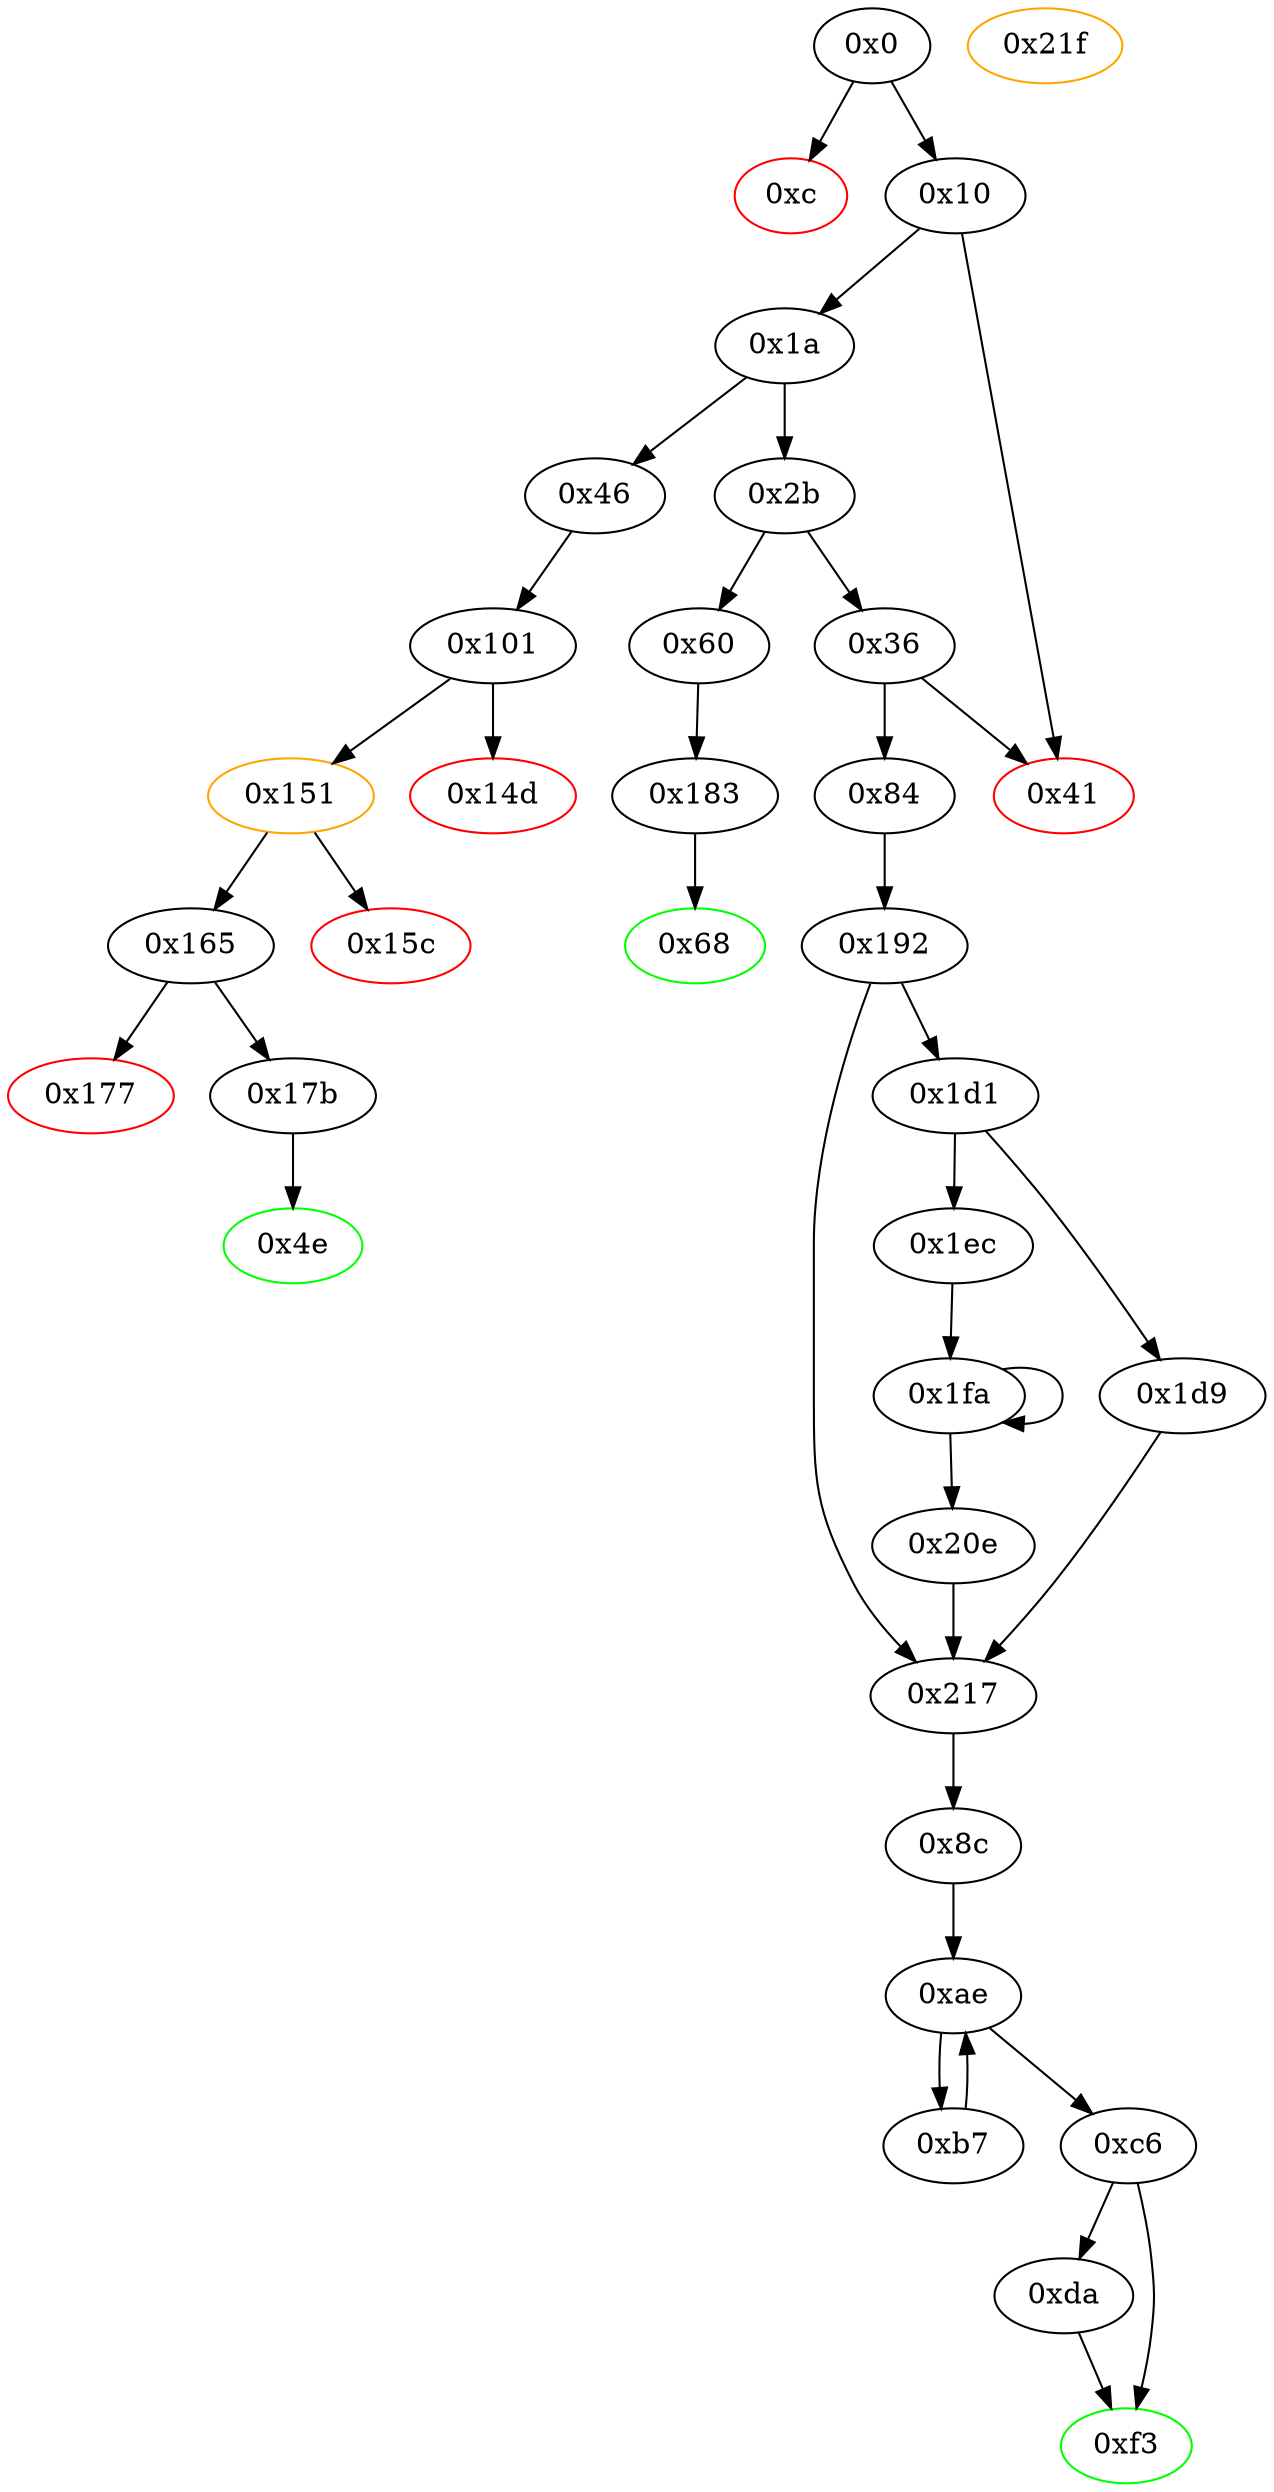 digraph "" {
"0x192" [fillcolor=white, id="0x192", style=filled, tooltip="Block 0x192\n[0x192:0x1d0]\n---\nPredecessors: [0x84]\nSuccessors: [0x1d1, 0x217]\n---\n0x192 JUMPDEST\n0x193 PUSH1 0x1\n0x195 DUP1\n0x196 SLOAD\n0x197 PUSH1 0x40\n0x199 DUP1\n0x19a MLOAD\n0x19b PUSH1 0x20\n0x19d PUSH1 0x2\n0x19f DUP5\n0x1a0 DUP7\n0x1a1 AND\n0x1a2 ISZERO\n0x1a3 PUSH2 0x100\n0x1a6 MUL\n0x1a7 PUSH1 0x0\n0x1a9 NOT\n0x1aa ADD\n0x1ab SWAP1\n0x1ac SWAP5\n0x1ad AND\n0x1ae SWAP4\n0x1af SWAP1\n0x1b0 SWAP4\n0x1b1 DIV\n0x1b2 PUSH1 0x1f\n0x1b4 DUP2\n0x1b5 ADD\n0x1b6 DUP5\n0x1b7 SWAP1\n0x1b8 DIV\n0x1b9 DUP5\n0x1ba MUL\n0x1bb DUP3\n0x1bc ADD\n0x1bd DUP5\n0x1be ADD\n0x1bf SWAP1\n0x1c0 SWAP3\n0x1c1 MSTORE\n0x1c2 DUP2\n0x1c3 DUP2\n0x1c4 MSTORE\n0x1c5 SWAP3\n0x1c6 SWAP2\n0x1c7 DUP4\n0x1c8 ADD\n0x1c9 DUP3\n0x1ca DUP3\n0x1cb DUP1\n0x1cc ISZERO\n0x1cd PUSH2 0x217\n0x1d0 JUMPI\n---\n0x192: JUMPDEST \n0x193: V142 = 0x1\n0x196: V143 = S[0x1]\n0x197: V144 = 0x40\n0x19a: V145 = M[0x40]\n0x19b: V146 = 0x20\n0x19d: V147 = 0x2\n0x1a1: V148 = AND 0x1 V143\n0x1a2: V149 = ISZERO V148\n0x1a3: V150 = 0x100\n0x1a6: V151 = MUL 0x100 V149\n0x1a7: V152 = 0x0\n0x1a9: V153 = NOT 0x0\n0x1aa: V154 = ADD 0xffffffffffffffffffffffffffffffffffffffffffffffffffffffffffffffff V151\n0x1ad: V155 = AND V143 V154\n0x1b1: V156 = DIV V155 0x2\n0x1b2: V157 = 0x1f\n0x1b5: V158 = ADD V156 0x1f\n0x1b8: V159 = DIV V158 0x20\n0x1ba: V160 = MUL 0x20 V159\n0x1bc: V161 = ADD V145 V160\n0x1be: V162 = ADD 0x20 V161\n0x1c1: M[0x40] = V162\n0x1c4: M[V145] = V156\n0x1c8: V163 = ADD V145 0x20\n0x1cc: V164 = ISZERO V156\n0x1cd: V165 = 0x217\n0x1d0: JUMPI 0x217 V164\n---\nEntry stack: [V13, 0x8c]\nStack pops: 0\nStack additions: [V145, 0x1, V156, V163, 0x1, V156]\nExit stack: [V13, 0x8c, V145, 0x1, V156, V163, 0x1, V156]\n\nDef sites:\nV13: {0x1a.0x1f}\n0x8c: {0x84.0x85}\n"];
"0xae" [fillcolor=white, id="0xae", style=filled, tooltip="Block 0xae\n[0xae:0xb6]\n---\nPredecessors: [0x8c, 0xb7]\nSuccessors: [0xb7, 0xc6]\n---\n0xae JUMPDEST\n0xaf DUP4\n0xb0 DUP2\n0xb1 LT\n0xb2 ISZERO\n0xb3 PUSH2 0xc6\n0xb6 JUMPI\n---\n0xae: JUMPDEST \n0xb1: V57 = LT S0 V53\n0xb2: V58 = ISZERO V57\n0xb3: V59 = 0xc6\n0xb6: JUMPI 0xc6 V58\n---\nEntry stack: [V13, 0x8c, V145, V49, V49, V54, V55, V53, V53, V54, V55, S0]\nStack pops: 4\nStack additions: [S3, S2, S1, S0]\nExit stack: [V13, 0x8c, V145, V49, V49, V54, V55, V53, V53, V54, V55, S0]\n\nDef sites:\nV13: {0x1a.0x1f}\n0x8c: {0x84.0x85}\nV145: {0x192.0x19a}\nV49: {0x8c.0x90}\nV49: {0x8c.0x90}\nV54: {0x8c.0xa4}\nV55: {0x8c.0xa7}\nV53: {0x8c.0x9d}\nV53: {0x8c.0x9d}\nV54: {0x8c.0xa4}\nV55: {0x8c.0xa7}\nS0: {0x8c.0xac, 0xb7.0xc1}\n"];
"0xb7" [fillcolor=white, id="0xb7", style=filled, tooltip="Block 0xb7\n[0xb7:0xc5]\n---\nPredecessors: [0xae]\nSuccessors: [0xae]\n---\n0xb7 DUP2\n0xb8 DUP2\n0xb9 ADD\n0xba MLOAD\n0xbb DUP4\n0xbc DUP3\n0xbd ADD\n0xbe MSTORE\n0xbf PUSH1 0x20\n0xc1 ADD\n0xc2 PUSH2 0xae\n0xc5 JUMP\n---\n0xb9: V60 = ADD S0 V55\n0xba: V61 = M[V60]\n0xbd: V62 = ADD S0 V54\n0xbe: M[V62] = V61\n0xbf: V63 = 0x20\n0xc1: V64 = ADD 0x20 S0\n0xc2: V65 = 0xae\n0xc5: JUMP 0xae\n---\nEntry stack: [V13, 0x8c, V145, V49, V49, V54, V55, V53, V53, V54, V55, S0]\nStack pops: 3\nStack additions: [S2, S1, V64]\nExit stack: [V13, 0x8c, V145, V49, V49, V54, V55, V53, V53, V54, V55, V64]\n\nDef sites:\nV13: {0x1a.0x1f}\n0x8c: {0x84.0x85}\nV145: {0x192.0x19a}\nV49: {0x8c.0x90}\nV49: {0x8c.0x90}\nV54: {0x8c.0xa4}\nV55: {0x8c.0xa7}\nV53: {0x8c.0x9d}\nV53: {0x8c.0x9d}\nV54: {0x8c.0xa4}\nV55: {0x8c.0xa7}\nS0: {0x8c.0xac, 0xb7.0xc1}\n"];
"0x1ec" [fillcolor=white, id="0x1ec", style=filled, tooltip="Block 0x1ec\n[0x1ec:0x1f9]\n---\nPredecessors: [0x1d1]\nSuccessors: [0x1fa]\n---\n0x1ec JUMPDEST\n0x1ed DUP3\n0x1ee ADD\n0x1ef SWAP2\n0x1f0 SWAP1\n0x1f1 PUSH1 0x0\n0x1f3 MSTORE\n0x1f4 PUSH1 0x20\n0x1f6 PUSH1 0x0\n0x1f8 SHA3\n0x1f9 SWAP1\n---\n0x1ec: JUMPDEST \n0x1ee: V176 = ADD V163 V156\n0x1f1: V177 = 0x0\n0x1f3: M[0x0] = 0x1\n0x1f4: V178 = 0x20\n0x1f6: V179 = 0x0\n0x1f8: V180 = SHA3 0x0 0x20\n---\nEntry stack: [V13, 0x8c, V145, 0x1, V156, V163, 0x1, V156]\nStack pops: 3\nStack additions: [V176, V180, S2]\nExit stack: [V13, 0x8c, V145, 0x1, V156, V176, V180, V163]\n\nDef sites:\nV13: {0x1a.0x1f}\n0x8c: {0x84.0x85}\nV145: {0x192.0x19a}\n0x1: {0x192.0x193}\nV156: {0x192.0x1b1}\nV163: {0x192.0x1c8}\n0x1: {0x192.0x193}\nV156: {0x192.0x1b1}\n"];
"0x177" [color=red, fillcolor=white, id="0x177", style=filled, tooltip="Block 0x177\n[0x177:0x17a]\n---\nPredecessors: [0x165]\nSuccessors: []\n---\n0x177 PUSH1 0x0\n0x179 DUP1\n0x17a REVERT\n---\n0x177: V132 = 0x0\n0x17a: REVERT 0x0 0x0\n---\nEntry stack: [V13, 0x4e, 0x0, V104, V126, V127]\nStack pops: 0\nStack additions: []\nExit stack: [V13, 0x4e, 0x0, V104, V126, V127]\n\nDef sites:\nV13: {0x1a.0x1f}\n0x4e: {0x46.0x47}\n0x0: {0x101.0x102}\nV104: {0x101.0x129}\nV126: {0x165.0x16c}\nV127: {0x165.0x16d}\n"];
"0x84" [fillcolor=white, id="0x84", style=filled, tooltip="Block 0x84\n[0x84:0x8b]\n---\nPredecessors: [0x36]\nSuccessors: [0x192]\n---\n0x84 JUMPDEST\n0x85 PUSH2 0x8c\n0x88 PUSH2 0x192\n0x8b JUMP\n---\n0x84: JUMPDEST \n0x85: V46 = 0x8c\n0x88: V47 = 0x192\n0x8b: JUMP 0x192\n---\nEntry stack: [V13]\nStack pops: 0\nStack additions: [0x8c]\nExit stack: [V13, 0x8c]\n\nDef sites:\nV13: {0x1a.0x1f}\n"];
"0x60" [fillcolor=white, id="0x60", style=filled, tooltip="Block 0x60\n[0x60:0x67]\n---\nPredecessors: [0x2b]\nSuccessors: [0x183]\n---\n0x60 JUMPDEST\n0x61 PUSH2 0x68\n0x64 PUSH2 0x183\n0x67 JUMP\n---\n0x60: JUMPDEST \n0x61: V32 = 0x68\n0x64: V33 = 0x183\n0x67: JUMP 0x183\n---\nEntry stack: [V13]\nStack pops: 0\nStack additions: [0x68]\nExit stack: [V13, 0x68]\n\nDef sites:\nV13: {0x1a.0x1f}\n"];
"0x20e" [fillcolor=white, id="0x20e", style=filled, tooltip="Block 0x20e\n[0x20e:0x216]\n---\nPredecessors: [0x1fa]\nSuccessors: [0x217]\n---\n0x20e DUP3\n0x20f SWAP1\n0x210 SUB\n0x211 PUSH1 0x1f\n0x213 AND\n0x214 DUP3\n0x215 ADD\n0x216 SWAP2\n---\n0x210: V188 = SUB V185 V176\n0x211: V189 = 0x1f\n0x213: V190 = AND 0x1f V188\n0x215: V191 = ADD V176 V190\n---\nEntry stack: [V13, 0x8c, V145, 0x1, V156, V176, V183, V185]\nStack pops: 3\nStack additions: [V191, S1, S2]\nExit stack: [V13, 0x8c, V145, 0x1, V156, V191, V183, V176]\n\nDef sites:\nV13: {0x1a.0x1f}\n0x8c: {0x84.0x85}\nV145: {0x192.0x19a}\n0x1: {0x192.0x193}\nV156: {0x192.0x1b1}\nV176: {0x1ec.0x1ee}\nV183: {0x1fa.0x202}\nV185: {0x1fa.0x206}\n"];
"0x151" [color=orange, fillcolor=white, id="0x151", style=filled, tooltip="Block 0x151\n[0x151:0x15b]\n---\nPredecessors: [0x101]\nSuccessors: [0x15c, 0x165]\n---\n0x151 JUMPDEST\n0x152 POP\n0x153 GAS\n0x154 STATICCALL\n0x155 ISZERO\n0x156 DUP1\n0x157 ISZERO\n0x158 PUSH2 0x165\n0x15b JUMPI\n---\n0x151: JUMPDEST \n0x153: V116 = GAS\n0x154: V117 = STATICCALL V116 V104 V98 V110 V98 0x20\n0x155: V118 = ISZERO V117\n0x157: V119 = ISZERO V118\n0x158: V120 = 0x165\n0x15b: JUMPI 0x165 V119\n---\nEntry stack: [V13, 0x4e, 0x0, V104, V104, 0x70a08231, V107, 0x20, V98, V110, V98, V104, V112]\nStack pops: 6\nStack additions: [V118]\nExit stack: [V13, 0x4e, 0x0, V104, V104, 0x70a08231, V107, V118]\n\nDef sites:\nV13: {0x1a.0x1f}\n0x4e: {0x46.0x47}\n0x0: {0x101.0x102}\nV104: {0x101.0x129}\nV104: {0x101.0x129}\n0x70a08231: {0x101.0x12d}\nV107: {0x101.0x137}\n0x20: {0x101.0x139}\nV98: {0x101.0x11e}\nV110: {0x101.0x141}\nV98: {0x101.0x11e}\nV104: {0x101.0x129}\nV112: {0x101.0x146}\n"];
"0x2b" [fillcolor=white, id="0x2b", style=filled, tooltip="Block 0x2b\n[0x2b:0x35]\n---\nPredecessors: [0x1a]\nSuccessors: [0x36, 0x60]\n---\n0x2b DUP1\n0x2c PUSH4 0x6e32a795\n0x31 EQ\n0x32 PUSH2 0x60\n0x35 JUMPI\n---\n0x2c: V17 = 0x6e32a795\n0x31: V18 = EQ 0x6e32a795 V13\n0x32: V19 = 0x60\n0x35: JUMPI 0x60 V18\n---\nEntry stack: [V13]\nStack pops: 1\nStack additions: [S0]\nExit stack: [V13]\n\nDef sites:\nV13: {0x1a.0x1f}\n"];
"0xda" [fillcolor=white, id="0xda", style=filled, tooltip="Block 0xda\n[0xda:0xf2]\n---\nPredecessors: [0xc6]\nSuccessors: [0xf3]\n---\n0xda DUP1\n0xdb DUP3\n0xdc SUB\n0xdd DUP1\n0xde MLOAD\n0xdf PUSH1 0x1\n0xe1 DUP4\n0xe2 PUSH1 0x20\n0xe4 SUB\n0xe5 PUSH2 0x100\n0xe8 EXP\n0xe9 SUB\n0xea NOT\n0xeb AND\n0xec DUP2\n0xed MSTORE\n0xee PUSH1 0x20\n0xf0 ADD\n0xf1 SWAP2\n0xf2 POP\n---\n0xdc: V71 = SUB V66 V68\n0xde: V72 = M[V71]\n0xdf: V73 = 0x1\n0xe2: V74 = 0x20\n0xe4: V75 = SUB 0x20 V68\n0xe5: V76 = 0x100\n0xe8: V77 = EXP 0x100 V75\n0xe9: V78 = SUB V77 0x1\n0xea: V79 = NOT V78\n0xeb: V80 = AND V79 V72\n0xed: M[V71] = V80\n0xee: V81 = 0x20\n0xf0: V82 = ADD 0x20 V71\n---\nEntry stack: [V13, 0x8c, V145, V49, V49, V66, V68]\nStack pops: 2\nStack additions: [V82, S0]\nExit stack: [V13, 0x8c, V145, V49, V49, V82, V68]\n\nDef sites:\nV13: {0x1a.0x1f}\n0x8c: {0x84.0x85}\nV145: {0x192.0x19a}\nV49: {0x8c.0x90}\nV49: {0x8c.0x90}\nV66: {0xc6.0xcf}\nV68: {0xc6.0xd3}\n"];
"0x46" [fillcolor=white, id="0x46", style=filled, tooltip="Block 0x46\n[0x46:0x4d]\n---\nPredecessors: [0x1a]\nSuccessors: [0x101]\n---\n0x46 JUMPDEST\n0x47 PUSH2 0x4e\n0x4a PUSH2 0x101\n0x4d JUMP\n---\n0x46: JUMPDEST \n0x47: V24 = 0x4e\n0x4a: V25 = 0x101\n0x4d: JUMP 0x101\n---\nEntry stack: [V13]\nStack pops: 0\nStack additions: [0x4e]\nExit stack: [V13, 0x4e]\n\nDef sites:\nV13: {0x1a.0x1f}\n"];
"0x1fa" [fillcolor=white, id="0x1fa", style=filled, tooltip="Block 0x1fa\n[0x1fa:0x20d]\n---\nPredecessors: [0x1ec, 0x1fa]\nSuccessors: [0x1fa, 0x20e]\n---\n0x1fa JUMPDEST\n0x1fb DUP2\n0x1fc SLOAD\n0x1fd DUP2\n0x1fe MSTORE\n0x1ff SWAP1\n0x200 PUSH1 0x1\n0x202 ADD\n0x203 SWAP1\n0x204 PUSH1 0x20\n0x206 ADD\n0x207 DUP1\n0x208 DUP4\n0x209 GT\n0x20a PUSH2 0x1fa\n0x20d JUMPI\n---\n0x1fa: JUMPDEST \n0x1fc: V181 = S[S1]\n0x1fe: M[S0] = V181\n0x200: V182 = 0x1\n0x202: V183 = ADD 0x1 S1\n0x204: V184 = 0x20\n0x206: V185 = ADD 0x20 S0\n0x209: V186 = GT V176 V185\n0x20a: V187 = 0x1fa\n0x20d: JUMPI 0x1fa V186\n---\nEntry stack: [V13, 0x8c, V145, 0x1, V156, V176, S1, S0]\nStack pops: 3\nStack additions: [S2, V183, V185]\nExit stack: [V13, 0x8c, V145, 0x1, V156, V176, V183, V185]\n\nDef sites:\nV13: {0x1a.0x1f}\n0x8c: {0x84.0x85}\nV145: {0x192.0x19a}\n0x1: {0x192.0x193}\nV156: {0x192.0x1b1}\nV176: {0x1ec.0x1ee}\nS1: {0x1fa.0x202, 0x1ec.0x1f8}\nS0: {0x1fa.0x206, 0x192.0x1c8}\n"];
"0xc" [color=red, fillcolor=white, id="0xc", style=filled, tooltip="Block 0xc\n[0xc:0xf]\n---\nPredecessors: [0x0]\nSuccessors: []\n---\n0xc PUSH1 0x0\n0xe DUP1\n0xf REVERT\n---\n0xc: V5 = 0x0\n0xf: REVERT 0x0 0x0\n---\nEntry stack: [V2]\nStack pops: 0\nStack additions: []\nExit stack: [V2]\n\nDef sites:\nV2: {0x0.0x5}\n"];
"0x217" [fillcolor=white, id="0x217", style=filled, tooltip="Block 0x217\n[0x217:0x21e]\n---\nPredecessors: [0x192, 0x1d9, 0x20e]\nSuccessors: [0x8c]\n---\n0x217 JUMPDEST\n0x218 POP\n0x219 POP\n0x21a POP\n0x21b POP\n0x21c POP\n0x21d DUP2\n0x21e JUMP\n---\n0x217: JUMPDEST \n0x21e: JUMP 0x8c\n---\nEntry stack: [V13, 0x8c, V145, 0x1, V156, S2, S1, S0]\nStack pops: 7\nStack additions: [S6, S5]\nExit stack: [V13, 0x8c, V145]\n\nDef sites:\nV13: {0x1a.0x1f}\n0x8c: {0x84.0x85}\nV145: {0x192.0x19a}\n0x1: {0x192.0x193}\nV156: {0x192.0x1b1}\nS2: {0x1d9.0x1e6, 0x192.0x1c8, 0x20e.0x215}\nS1: {0x1fa.0x202, 0x192.0x193}\nS0: {0x192.0x1b1, 0x1ec.0x1ee}\n"];
"0x68" [color=green, fillcolor=white, id="0x68", style=filled, tooltip="Block 0x68\n[0x68:0x83]\n---\nPredecessors: [0x183]\nSuccessors: []\n---\n0x68 JUMPDEST\n0x69 PUSH1 0x40\n0x6b DUP1\n0x6c MLOAD\n0x6d PUSH1 0x1\n0x6f PUSH1 0x1\n0x71 PUSH1 0xa0\n0x73 SHL\n0x74 SUB\n0x75 SWAP1\n0x76 SWAP3\n0x77 AND\n0x78 DUP3\n0x79 MSTORE\n0x7a MLOAD\n0x7b SWAP1\n0x7c DUP2\n0x7d SWAP1\n0x7e SUB\n0x7f PUSH1 0x20\n0x81 ADD\n0x82 SWAP1\n0x83 RETURN\n---\n0x68: JUMPDEST \n0x69: V34 = 0x40\n0x6c: V35 = M[0x40]\n0x6d: V36 = 0x1\n0x6f: V37 = 0x1\n0x71: V38 = 0xa0\n0x73: V39 = SHL 0xa0 0x1\n0x74: V40 = SUB 0x10000000000000000000000000000000000000000 0x1\n0x77: V41 = AND V141 0xffffffffffffffffffffffffffffffffffffffff\n0x79: M[V35] = V41\n0x7a: V42 = M[0x40]\n0x7e: V43 = SUB V35 V42\n0x7f: V44 = 0x20\n0x81: V45 = ADD 0x20 V43\n0x83: RETURN V42 V45\n---\nEntry stack: [V13, 0x68, V141]\nStack pops: 1\nStack additions: []\nExit stack: [V13, 0x68]\n\nDef sites:\nV13: {0x1a.0x1f}\n0x68: {0x60.0x61}\nV141: {0x183.0x18f}\n"];
"0x1a" [fillcolor=white, id="0x1a", style=filled, tooltip="Block 0x1a\n[0x1a:0x2a]\n---\nPredecessors: [0x10]\nSuccessors: [0x2b, 0x46]\n---\n0x1a PUSH1 0x0\n0x1c CALLDATALOAD\n0x1d PUSH1 0xe0\n0x1f SHR\n0x20 DUP1\n0x21 PUSH4 0x12065fe0\n0x26 EQ\n0x27 PUSH2 0x46\n0x2a JUMPI\n---\n0x1a: V10 = 0x0\n0x1c: V11 = CALLDATALOAD 0x0\n0x1d: V12 = 0xe0\n0x1f: V13 = SHR 0xe0 V11\n0x21: V14 = 0x12065fe0\n0x26: V15 = EQ 0x12065fe0 V13\n0x27: V16 = 0x46\n0x2a: JUMPI 0x46 V15\n---\nEntry stack: []\nStack pops: 0\nStack additions: [V13]\nExit stack: [V13]\n\nDef sites:\n"];
"0x165" [fillcolor=white, id="0x165", style=filled, tooltip="Block 0x165\n[0x165:0x176]\n---\nPredecessors: [0x151]\nSuccessors: [0x177, 0x17b]\n---\n0x165 JUMPDEST\n0x166 POP\n0x167 POP\n0x168 POP\n0x169 POP\n0x16a PUSH1 0x40\n0x16c MLOAD\n0x16d RETURNDATASIZE\n0x16e PUSH1 0x20\n0x170 DUP2\n0x171 LT\n0x172 ISZERO\n0x173 PUSH2 0x17b\n0x176 JUMPI\n---\n0x165: JUMPDEST \n0x16a: V125 = 0x40\n0x16c: V126 = M[0x40]\n0x16d: V127 = RETURNDATASIZE\n0x16e: V128 = 0x20\n0x171: V129 = LT V127 0x20\n0x172: V130 = ISZERO V129\n0x173: V131 = 0x17b\n0x176: JUMPI 0x17b V130\n---\nEntry stack: [V13, 0x4e, 0x0, V104, V104, 0x70a08231, V107, V118]\nStack pops: 4\nStack additions: [V126, V127]\nExit stack: [V13, 0x4e, 0x0, V104, V126, V127]\n\nDef sites:\nV13: {0x1a.0x1f}\n0x4e: {0x46.0x47}\n0x0: {0x101.0x102}\nV104: {0x101.0x129}\nV104: {0x101.0x129}\n0x70a08231: {0x101.0x12d}\nV107: {0x101.0x137}\nV118: {0x151.0x155}\n"];
"0xf3" [color=green, fillcolor=white, id="0xf3", style=filled, tooltip="Block 0xf3\n[0xf3:0x100]\n---\nPredecessors: [0xc6, 0xda]\nSuccessors: []\n---\n0xf3 JUMPDEST\n0xf4 POP\n0xf5 SWAP3\n0xf6 POP\n0xf7 POP\n0xf8 POP\n0xf9 PUSH1 0x40\n0xfb MLOAD\n0xfc DUP1\n0xfd SWAP2\n0xfe SUB\n0xff SWAP1\n0x100 RETURN\n---\n0xf3: JUMPDEST \n0xf9: V83 = 0x40\n0xfb: V84 = M[0x40]\n0xfe: V85 = SUB S1 V84\n0x100: RETURN V84 V85\n---\nEntry stack: [V13, 0x8c, V145, V49, V49, S1, V68]\nStack pops: 5\nStack additions: []\nExit stack: [V13, 0x8c]\n\nDef sites:\nV13: {0x1a.0x1f}\n0x8c: {0x84.0x85}\nV145: {0x192.0x19a}\nV49: {0x8c.0x90}\nV49: {0x8c.0x90}\nS1: {0xda.0xf0, 0xc6.0xcf}\nV68: {0xc6.0xd3}\n"];
"0x1d9" [fillcolor=white, id="0x1d9", style=filled, tooltip="Block 0x1d9\n[0x1d9:0x1eb]\n---\nPredecessors: [0x1d1]\nSuccessors: [0x217]\n---\n0x1d9 PUSH2 0x100\n0x1dc DUP1\n0x1dd DUP4\n0x1de SLOAD\n0x1df DIV\n0x1e0 MUL\n0x1e1 DUP4\n0x1e2 MSTORE\n0x1e3 SWAP2\n0x1e4 PUSH1 0x20\n0x1e6 ADD\n0x1e7 SWAP2\n0x1e8 PUSH2 0x217\n0x1eb JUMP\n---\n0x1d9: V169 = 0x100\n0x1de: V170 = S[0x1]\n0x1df: V171 = DIV V170 0x100\n0x1e0: V172 = MUL V171 0x100\n0x1e2: M[V163] = V172\n0x1e4: V173 = 0x20\n0x1e6: V174 = ADD 0x20 V163\n0x1e8: V175 = 0x217\n0x1eb: JUMP 0x217\n---\nEntry stack: [V13, 0x8c, V145, 0x1, V156, V163, 0x1, V156]\nStack pops: 3\nStack additions: [V174, S1, S0]\nExit stack: [V13, 0x8c, V145, 0x1, V156, V174, 0x1, V156]\n\nDef sites:\nV13: {0x1a.0x1f}\n0x8c: {0x84.0x85}\nV145: {0x192.0x19a}\n0x1: {0x192.0x193}\nV156: {0x192.0x1b1}\nV163: {0x192.0x1c8}\n0x1: {0x192.0x193}\nV156: {0x192.0x1b1}\n"];
"0x101" [fillcolor=white, id="0x101", style=filled, tooltip="Block 0x101\n[0x101:0x14c]\n---\nPredecessors: [0x46]\nSuccessors: [0x14d, 0x151]\n---\n0x101 JUMPDEST\n0x102 PUSH1 0x0\n0x104 DUP1\n0x105 SLOAD\n0x106 PUSH1 0x40\n0x108 DUP1\n0x109 MLOAD\n0x10a PUSH1 0x1\n0x10c PUSH1 0xe0\n0x10e SHL\n0x10f PUSH4 0x70a08231\n0x114 MUL\n0x115 DUP2\n0x116 MSTORE\n0x117 ADDRESS\n0x118 PUSH1 0x4\n0x11a DUP3\n0x11b ADD\n0x11c MSTORE\n0x11d SWAP1\n0x11e MLOAD\n0x11f PUSH1 0x1\n0x121 PUSH1 0x1\n0x123 PUSH1 0xa0\n0x125 SHL\n0x126 SUB\n0x127 SWAP1\n0x128 SWAP3\n0x129 AND\n0x12a SWAP2\n0x12b DUP3\n0x12c SWAP2\n0x12d PUSH4 0x70a08231\n0x132 SWAP2\n0x133 PUSH1 0x24\n0x135 DUP1\n0x136 DUP4\n0x137 ADD\n0x138 SWAP3\n0x139 PUSH1 0x20\n0x13b SWAP3\n0x13c SWAP2\n0x13d SWAP1\n0x13e DUP3\n0x13f SWAP1\n0x140 SUB\n0x141 ADD\n0x142 DUP2\n0x143 DUP7\n0x144 DUP1\n0x145 EXTCODESIZE\n0x146 ISZERO\n0x147 DUP1\n0x148 ISZERO\n0x149 PUSH2 0x151\n0x14c JUMPI\n---\n0x101: JUMPDEST \n0x102: V86 = 0x0\n0x105: V87 = S[0x0]\n0x106: V88 = 0x40\n0x109: V89 = M[0x40]\n0x10a: V90 = 0x1\n0x10c: V91 = 0xe0\n0x10e: V92 = SHL 0xe0 0x1\n0x10f: V93 = 0x70a08231\n0x114: V94 = MUL 0x70a08231 0x100000000000000000000000000000000000000000000000000000000\n0x116: M[V89] = 0x70a0823100000000000000000000000000000000000000000000000000000000\n0x117: V95 = ADDRESS\n0x118: V96 = 0x4\n0x11b: V97 = ADD V89 0x4\n0x11c: M[V97] = V95\n0x11e: V98 = M[0x40]\n0x11f: V99 = 0x1\n0x121: V100 = 0x1\n0x123: V101 = 0xa0\n0x125: V102 = SHL 0xa0 0x1\n0x126: V103 = SUB 0x10000000000000000000000000000000000000000 0x1\n0x129: V104 = AND V87 0xffffffffffffffffffffffffffffffffffffffff\n0x12d: V105 = 0x70a08231\n0x133: V106 = 0x24\n0x137: V107 = ADD V89 0x24\n0x139: V108 = 0x20\n0x140: V109 = SUB V89 V98\n0x141: V110 = ADD V109 0x24\n0x145: V111 = EXTCODESIZE V104\n0x146: V112 = ISZERO V111\n0x148: V113 = ISZERO V112\n0x149: V114 = 0x151\n0x14c: JUMPI 0x151 V113\n---\nEntry stack: [V13, 0x4e]\nStack pops: 0\nStack additions: [0x0, V104, V104, 0x70a08231, V107, 0x20, V98, V110, V98, V104, V112]\nExit stack: [V13, 0x4e, 0x0, V104, V104, 0x70a08231, V107, 0x20, V98, V110, V98, V104, V112]\n\nDef sites:\nV13: {0x1a.0x1f}\n0x4e: {0x46.0x47}\n"];
"0x14d" [color=red, fillcolor=white, id="0x14d", style=filled, tooltip="Block 0x14d\n[0x14d:0x150]\n---\nPredecessors: [0x101]\nSuccessors: []\n---\n0x14d PUSH1 0x0\n0x14f DUP1\n0x150 REVERT\n---\n0x14d: V115 = 0x0\n0x150: REVERT 0x0 0x0\n---\nEntry stack: [V13, 0x4e, 0x0, V104, V104, 0x70a08231, V107, 0x20, V98, V110, V98, V104, V112]\nStack pops: 0\nStack additions: []\nExit stack: [V13, 0x4e, 0x0, V104, V104, 0x70a08231, V107, 0x20, V98, V110, V98, V104, V112]\n\nDef sites:\nV13: {0x1a.0x1f}\n0x4e: {0x46.0x47}\n0x0: {0x101.0x102}\nV104: {0x101.0x129}\nV104: {0x101.0x129}\n0x70a08231: {0x101.0x12d}\nV107: {0x101.0x137}\n0x20: {0x101.0x139}\nV98: {0x101.0x11e}\nV110: {0x101.0x141}\nV98: {0x101.0x11e}\nV104: {0x101.0x129}\nV112: {0x101.0x146}\n"];
"0x36" [fillcolor=white, id="0x36", style=filled, tooltip="Block 0x36\n[0x36:0x40]\n---\nPredecessors: [0x2b]\nSuccessors: [0x41, 0x84]\n---\n0x36 DUP1\n0x37 PUSH4 0xdf442adc\n0x3c EQ\n0x3d PUSH2 0x84\n0x40 JUMPI\n---\n0x37: V20 = 0xdf442adc\n0x3c: V21 = EQ 0xdf442adc V13\n0x3d: V22 = 0x84\n0x40: JUMPI 0x84 V21\n---\nEntry stack: [V13]\nStack pops: 1\nStack additions: [S0]\nExit stack: [V13]\n\nDef sites:\nV13: {0x1a.0x1f}\n"];
"0xc6" [fillcolor=white, id="0xc6", style=filled, tooltip="Block 0xc6\n[0xc6:0xd9]\n---\nPredecessors: [0xae]\nSuccessors: [0xda, 0xf3]\n---\n0xc6 JUMPDEST\n0xc7 POP\n0xc8 POP\n0xc9 POP\n0xca POP\n0xcb SWAP1\n0xcc POP\n0xcd SWAP1\n0xce DUP2\n0xcf ADD\n0xd0 SWAP1\n0xd1 PUSH1 0x1f\n0xd3 AND\n0xd4 DUP1\n0xd5 ISZERO\n0xd6 PUSH2 0xf3\n0xd9 JUMPI\n---\n0xc6: JUMPDEST \n0xcf: V66 = ADD V53 V54\n0xd1: V67 = 0x1f\n0xd3: V68 = AND 0x1f V53\n0xd5: V69 = ISZERO V68\n0xd6: V70 = 0xf3\n0xd9: JUMPI 0xf3 V69\n---\nEntry stack: [V13, 0x8c, V145, V49, V49, V54, V55, V53, V53, V54, V55, S0]\nStack pops: 7\nStack additions: [V66, V68]\nExit stack: [V13, 0x8c, V145, V49, V49, V66, V68]\n\nDef sites:\nV13: {0x1a.0x1f}\n0x8c: {0x84.0x85}\nV145: {0x192.0x19a}\nV49: {0x8c.0x90}\nV49: {0x8c.0x90}\nV54: {0x8c.0xa4}\nV55: {0x8c.0xa7}\nV53: {0x8c.0x9d}\nV53: {0x8c.0x9d}\nV54: {0x8c.0xa4}\nV55: {0x8c.0xa7}\nS0: {0x8c.0xac, 0xb7.0xc1}\n"];
"0x41" [color=red, fillcolor=white, id="0x41", style=filled, tooltip="Block 0x41\n[0x41:0x45]\n---\nPredecessors: [0x10, 0x36]\nSuccessors: []\n---\n0x41 JUMPDEST\n0x42 PUSH1 0x0\n0x44 DUP1\n0x45 REVERT\n---\n0x41: JUMPDEST \n0x42: V23 = 0x0\n0x45: REVERT 0x0 0x0\n---\nEntry stack: [V13]\nStack pops: 0\nStack additions: []\nExit stack: [V13]\n\nDef sites:\nV13: {0x1a.0x1f}\n"];
"0x17b" [fillcolor=white, id="0x17b", style=filled, tooltip="Block 0x17b\n[0x17b:0x182]\n---\nPredecessors: [0x165]\nSuccessors: [0x4e]\n---\n0x17b JUMPDEST\n0x17c POP\n0x17d MLOAD\n0x17e SWAP2\n0x17f POP\n0x180 POP\n0x181 SWAP1\n0x182 JUMP\n---\n0x17b: JUMPDEST \n0x17d: V133 = M[V126]\n0x182: JUMP 0x4e\n---\nEntry stack: [V13, 0x4e, 0x0, V104, V126, V127]\nStack pops: 5\nStack additions: [V133]\nExit stack: [V13, V133]\n\nDef sites:\nV13: {0x1a.0x1f}\n0x4e: {0x46.0x47}\n0x0: {0x101.0x102}\nV104: {0x101.0x129}\nV126: {0x165.0x16c}\nV127: {0x165.0x16d}\n"];
"0x4e" [color=green, fillcolor=white, id="0x4e", style=filled, tooltip="Block 0x4e\n[0x4e:0x5f]\n---\nPredecessors: [0x17b]\nSuccessors: []\n---\n0x4e JUMPDEST\n0x4f PUSH1 0x40\n0x51 DUP1\n0x52 MLOAD\n0x53 SWAP2\n0x54 DUP3\n0x55 MSTORE\n0x56 MLOAD\n0x57 SWAP1\n0x58 DUP2\n0x59 SWAP1\n0x5a SUB\n0x5b PUSH1 0x20\n0x5d ADD\n0x5e SWAP1\n0x5f RETURN\n---\n0x4e: JUMPDEST \n0x4f: V26 = 0x40\n0x52: V27 = M[0x40]\n0x55: M[V27] = V133\n0x56: V28 = M[0x40]\n0x5a: V29 = SUB V27 V28\n0x5b: V30 = 0x20\n0x5d: V31 = ADD 0x20 V29\n0x5f: RETURN V28 V31\n---\nEntry stack: [V13, V133]\nStack pops: 1\nStack additions: []\nExit stack: [V13]\n\nDef sites:\nV13: {0x1a.0x1f}\nV133: {0x17b.0x17d}\n"];
"0x10" [fillcolor=white, id="0x10", style=filled, tooltip="Block 0x10\n[0x10:0x19]\n---\nPredecessors: [0x0]\nSuccessors: [0x1a, 0x41]\n---\n0x10 JUMPDEST\n0x11 POP\n0x12 PUSH1 0x4\n0x14 CALLDATASIZE\n0x15 LT\n0x16 PUSH2 0x41\n0x19 JUMPI\n---\n0x10: JUMPDEST \n0x12: V6 = 0x4\n0x14: V7 = CALLDATASIZE\n0x15: V8 = LT V7 0x4\n0x16: V9 = 0x41\n0x19: JUMPI 0x41 V8\n---\nEntry stack: [V2]\nStack pops: 1\nStack additions: []\nExit stack: []\n\nDef sites:\nV2: {0x0.0x5}\n"];
"0x21f" [color=orange, fillcolor=white, id="0x21f", style=filled, tooltip="Block 0x21f\n[0x21f:0x251]\n---\nPredecessors: []\nSuccessors: []\n---\n0x21f INVALID\n0x220 LOG1\n0x221 PUSH6 0x627a7a723058\n0x228 SHA3\n0x229 MISSING 0xd1\n0x22a MISSING 0xc0\n0x22b EQ\n0x22c MISSING 0xc2\n0x22d MISSING 0xf9\n0x22e SWAP6\n0x22f MISSING 0xc9\n0x230 MISSING 0xed\n0x231 SWAP9\n0x232 DUP1\n0x233 DUP2\n0x234 SWAP10\n0x235 EXTCODEHASH\n0x236 MISSING 0xeb\n0x237 MISSING 0x1f\n0x238 MISSING 0xc4\n0x239 MISSING 0xf5\n0x23a MISSING 0x5c\n0x23b LT\n0x23c CALLER\n0x23d SWAP4\n0x23e CALLCODE\n0x23f SWAP4\n0x240 MISSING 0xc7\n0x241 PUSH16 0x6e7cd6437c1d2e0029\n---\n0x21f: INVALID \n0x220: LOG S0 S1 S2\n0x221: V192 = 0x627a7a723058\n0x228: V193 = SHA3 0x627a7a723058 S3\n0x229: MISSING 0xd1\n0x22a: MISSING 0xc0\n0x22b: V194 = EQ S0 S1\n0x22c: MISSING 0xc2\n0x22d: MISSING 0xf9\n0x22f: MISSING 0xc9\n0x230: MISSING 0xed\n0x235: V195 = EXTCODEHASH S8\n0x236: MISSING 0xeb\n0x237: MISSING 0x1f\n0x238: MISSING 0xc4\n0x239: MISSING 0xf5\n0x23a: MISSING 0x5c\n0x23b: V196 = LT S0 S1\n0x23c: V197 = CALLER\n0x23e: V198 = CALLCODE S4 V196 S2 S3 V197 S5 S6\n0x240: MISSING 0xc7\n0x241: V199 = 0x6e7cd6437c1d2e0029\n---\nEntry stack: []\nStack pops: 0\nStack additions: [V193, V194, S6, S1, S2, S3, S4, S5, S0, V195, S9, S9, S1, S2, S3, S4, S5, S6, S7, S9, S0, S10, S7, S8, S9, V198, 0x6e7cd6437c1d2e0029]\nExit stack: []\n\nDef sites:\n"];
"0x183" [fillcolor=white, id="0x183", style=filled, tooltip="Block 0x183\n[0x183:0x191]\n---\nPredecessors: [0x60]\nSuccessors: [0x68]\n---\n0x183 JUMPDEST\n0x184 PUSH1 0x0\n0x186 SLOAD\n0x187 PUSH1 0x1\n0x189 PUSH1 0x1\n0x18b PUSH1 0xa0\n0x18d SHL\n0x18e SUB\n0x18f AND\n0x190 DUP2\n0x191 JUMP\n---\n0x183: JUMPDEST \n0x184: V134 = 0x0\n0x186: V135 = S[0x0]\n0x187: V136 = 0x1\n0x189: V137 = 0x1\n0x18b: V138 = 0xa0\n0x18d: V139 = SHL 0xa0 0x1\n0x18e: V140 = SUB 0x10000000000000000000000000000000000000000 0x1\n0x18f: V141 = AND 0xffffffffffffffffffffffffffffffffffffffff V135\n0x191: JUMP 0x68\n---\nEntry stack: [V13, 0x68]\nStack pops: 1\nStack additions: [S0, V141]\nExit stack: [V13, 0x68, V141]\n\nDef sites:\nV13: {0x1a.0x1f}\n0x68: {0x60.0x61}\n"];
"0x8c" [fillcolor=white, id="0x8c", style=filled, tooltip="Block 0x8c\n[0x8c:0xad]\n---\nPredecessors: [0x217]\nSuccessors: [0xae]\n---\n0x8c JUMPDEST\n0x8d PUSH1 0x40\n0x8f DUP1\n0x90 MLOAD\n0x91 PUSH1 0x20\n0x93 DUP1\n0x94 DUP3\n0x95 MSTORE\n0x96 DUP4\n0x97 MLOAD\n0x98 DUP2\n0x99 DUP4\n0x9a ADD\n0x9b MSTORE\n0x9c DUP4\n0x9d MLOAD\n0x9e SWAP2\n0x9f SWAP3\n0xa0 DUP4\n0xa1 SWAP3\n0xa2 SWAP1\n0xa3 DUP4\n0xa4 ADD\n0xa5 SWAP2\n0xa6 DUP6\n0xa7 ADD\n0xa8 SWAP1\n0xa9 DUP1\n0xaa DUP4\n0xab DUP4\n0xac PUSH1 0x0\n---\n0x8c: JUMPDEST \n0x8d: V48 = 0x40\n0x90: V49 = M[0x40]\n0x91: V50 = 0x20\n0x95: M[V49] = 0x20\n0x97: V51 = M[V145]\n0x9a: V52 = ADD V49 0x20\n0x9b: M[V52] = V51\n0x9d: V53 = M[V145]\n0xa4: V54 = ADD V49 0x40\n0xa7: V55 = ADD V145 0x20\n0xac: V56 = 0x0\n---\nEntry stack: [V13, 0x8c, V145]\nStack pops: 1\nStack additions: [S0, V49, V49, V54, V55, V53, V53, V54, V55, 0x0]\nExit stack: [V13, 0x8c, V145, V49, V49, V54, V55, V53, V53, V54, V55, 0x0]\n\nDef sites:\nV13: {0x1a.0x1f}\n0x8c: {0x84.0x85}\nV145: {0x192.0x19a}\n"];
"0x15c" [color=red, fillcolor=white, id="0x15c", style=filled, tooltip="Block 0x15c\n[0x15c:0x164]\n---\nPredecessors: [0x151]\nSuccessors: []\n---\n0x15c RETURNDATASIZE\n0x15d PUSH1 0x0\n0x15f DUP1\n0x160 RETURNDATACOPY\n0x161 RETURNDATASIZE\n0x162 PUSH1 0x0\n0x164 REVERT\n---\n0x15c: V121 = RETURNDATASIZE\n0x15d: V122 = 0x0\n0x160: RETURNDATACOPY 0x0 0x0 V121\n0x161: V123 = RETURNDATASIZE\n0x162: V124 = 0x0\n0x164: REVERT 0x0 V123\n---\nEntry stack: [V13, 0x4e, 0x0, V104, V104, 0x70a08231, V107, V118]\nStack pops: 0\nStack additions: []\nExit stack: [V13, 0x4e, 0x0, V104, V104, 0x70a08231, V107, V118]\n\nDef sites:\nV13: {0x1a.0x1f}\n0x4e: {0x46.0x47}\n0x0: {0x101.0x102}\nV104: {0x101.0x129}\nV104: {0x101.0x129}\n0x70a08231: {0x101.0x12d}\nV107: {0x101.0x137}\nV118: {0x151.0x155}\n"];
"0x1d1" [fillcolor=white, id="0x1d1", style=filled, tooltip="Block 0x1d1\n[0x1d1:0x1d8]\n---\nPredecessors: [0x192]\nSuccessors: [0x1d9, 0x1ec]\n---\n0x1d1 DUP1\n0x1d2 PUSH1 0x1f\n0x1d4 LT\n0x1d5 PUSH2 0x1ec\n0x1d8 JUMPI\n---\n0x1d2: V166 = 0x1f\n0x1d4: V167 = LT 0x1f V156\n0x1d5: V168 = 0x1ec\n0x1d8: JUMPI 0x1ec V167\n---\nEntry stack: [V13, 0x8c, V145, 0x1, V156, V163, 0x1, V156]\nStack pops: 1\nStack additions: [S0]\nExit stack: [V13, 0x8c, V145, 0x1, V156, V163, 0x1, V156]\n\nDef sites:\nV13: {0x1a.0x1f}\n0x8c: {0x84.0x85}\nV145: {0x192.0x19a}\n0x1: {0x192.0x193}\nV156: {0x192.0x1b1}\nV163: {0x192.0x1c8}\n0x1: {0x192.0x193}\nV156: {0x192.0x1b1}\n"];
"0x0" [fillcolor=white, id="0x0", style=filled, tooltip="Block 0x0\n[0x0:0xb]\n---\nPredecessors: []\nSuccessors: [0xc, 0x10]\n---\n0x0 PUSH1 0x80\n0x2 PUSH1 0x40\n0x4 MSTORE\n0x5 CALLVALUE\n0x6 DUP1\n0x7 ISZERO\n0x8 PUSH2 0x10\n0xb JUMPI\n---\n0x0: V0 = 0x80\n0x2: V1 = 0x40\n0x4: M[0x40] = 0x80\n0x5: V2 = CALLVALUE\n0x7: V3 = ISZERO V2\n0x8: V4 = 0x10\n0xb: JUMPI 0x10 V3\n---\nEntry stack: []\nStack pops: 0\nStack additions: [V2]\nExit stack: [V2]\n\nDef sites:\n"];
"0x192" -> "0x217";
"0x192" -> "0x1d1";
"0xae" -> "0xc6";
"0xae" -> "0xb7";
"0xb7" -> "0xae";
"0x1ec" -> "0x1fa";
"0x84" -> "0x192";
"0x60" -> "0x183";
"0x20e" -> "0x217";
"0x151" -> "0x165";
"0x151" -> "0x15c";
"0x2b" -> "0x60";
"0x2b" -> "0x36";
"0xda" -> "0xf3";
"0x46" -> "0x101";
"0x1fa" -> "0x20e";
"0x1fa" -> "0x1fa";
"0x217" -> "0x8c";
"0x1a" -> "0x2b";
"0x1a" -> "0x46";
"0x165" -> "0x177";
"0x165" -> "0x17b";
"0x1d9" -> "0x217";
"0x101" -> "0x151";
"0x101" -> "0x14d";
"0x36" -> "0x84";
"0x36" -> "0x41";
"0xc6" -> "0xf3";
"0xc6" -> "0xda";
"0x17b" -> "0x4e";
"0x10" -> "0x41";
"0x10" -> "0x1a";
"0x183" -> "0x68";
"0x8c" -> "0xae";
"0x1d1" -> "0x1d9";
"0x1d1" -> "0x1ec";
"0x0" -> "0x10";
"0x0" -> "0xc";
}

